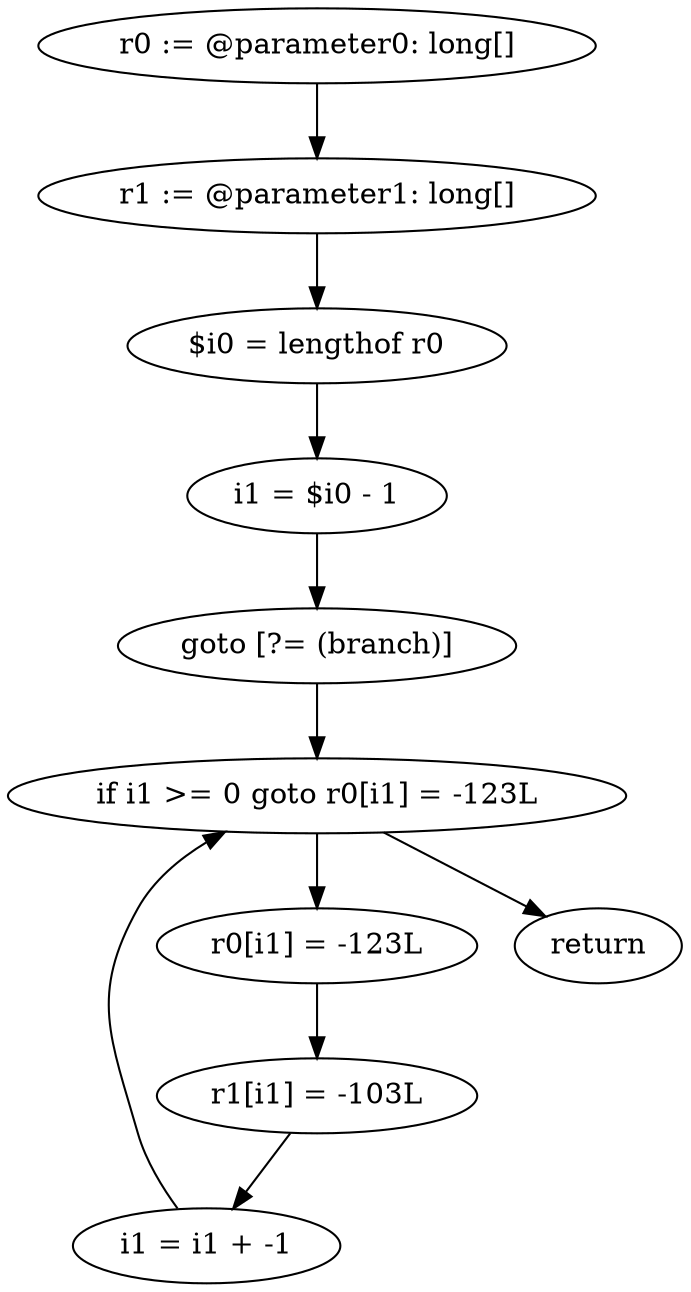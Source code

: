 digraph "unitGraph" {
    "r0 := @parameter0: long[]"
    "r1 := @parameter1: long[]"
    "$i0 = lengthof r0"
    "i1 = $i0 - 1"
    "goto [?= (branch)]"
    "r0[i1] = -123L"
    "r1[i1] = -103L"
    "i1 = i1 + -1"
    "if i1 >= 0 goto r0[i1] = -123L"
    "return"
    "r0 := @parameter0: long[]"->"r1 := @parameter1: long[]";
    "r1 := @parameter1: long[]"->"$i0 = lengthof r0";
    "$i0 = lengthof r0"->"i1 = $i0 - 1";
    "i1 = $i0 - 1"->"goto [?= (branch)]";
    "goto [?= (branch)]"->"if i1 >= 0 goto r0[i1] = -123L";
    "r0[i1] = -123L"->"r1[i1] = -103L";
    "r1[i1] = -103L"->"i1 = i1 + -1";
    "i1 = i1 + -1"->"if i1 >= 0 goto r0[i1] = -123L";
    "if i1 >= 0 goto r0[i1] = -123L"->"return";
    "if i1 >= 0 goto r0[i1] = -123L"->"r0[i1] = -123L";
}
